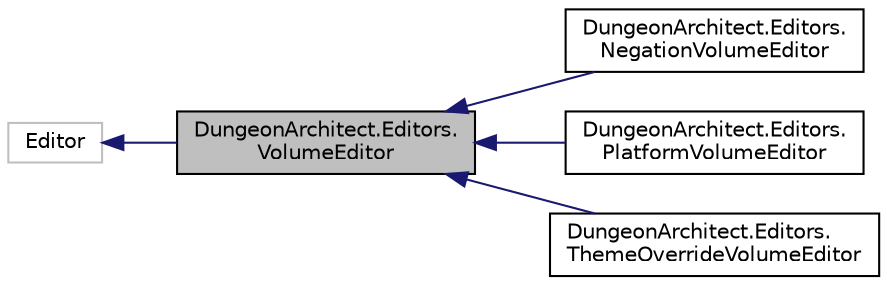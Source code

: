digraph "DungeonArchitect.Editors.VolumeEditor"
{
  edge [fontname="Helvetica",fontsize="10",labelfontname="Helvetica",labelfontsize="10"];
  node [fontname="Helvetica",fontsize="10",shape=record];
  rankdir="LR";
  Node1 [label="DungeonArchitect.Editors.\lVolumeEditor",height=0.2,width=0.4,color="black", fillcolor="grey75", style="filled", fontcolor="black"];
  Node2 -> Node1 [dir="back",color="midnightblue",fontsize="10",style="solid",fontname="Helvetica"];
  Node2 [label="Editor",height=0.2,width=0.4,color="grey75", fillcolor="white", style="filled"];
  Node1 -> Node3 [dir="back",color="midnightblue",fontsize="10",style="solid",fontname="Helvetica"];
  Node3 [label="DungeonArchitect.Editors.\lNegationVolumeEditor",height=0.2,width=0.4,color="black", fillcolor="white", style="filled",URL="$class_dungeon_architect_1_1_editors_1_1_negation_volume_editor.html",tooltip="Custom property editor for Negation volumes "];
  Node1 -> Node4 [dir="back",color="midnightblue",fontsize="10",style="solid",fontname="Helvetica"];
  Node4 [label="DungeonArchitect.Editors.\lPlatformVolumeEditor",height=0.2,width=0.4,color="black", fillcolor="white", style="filled",URL="$class_dungeon_architect_1_1_editors_1_1_platform_volume_editor.html",tooltip="Custom property editor for Platform volumes "];
  Node1 -> Node5 [dir="back",color="midnightblue",fontsize="10",style="solid",fontname="Helvetica"];
  Node5 [label="DungeonArchitect.Editors.\lThemeOverrideVolumeEditor",height=0.2,width=0.4,color="black", fillcolor="white", style="filled",URL="$class_dungeon_architect_1_1_editors_1_1_theme_override_volume_editor.html",tooltip="Custom property editor for Theme override volumes "];
}
